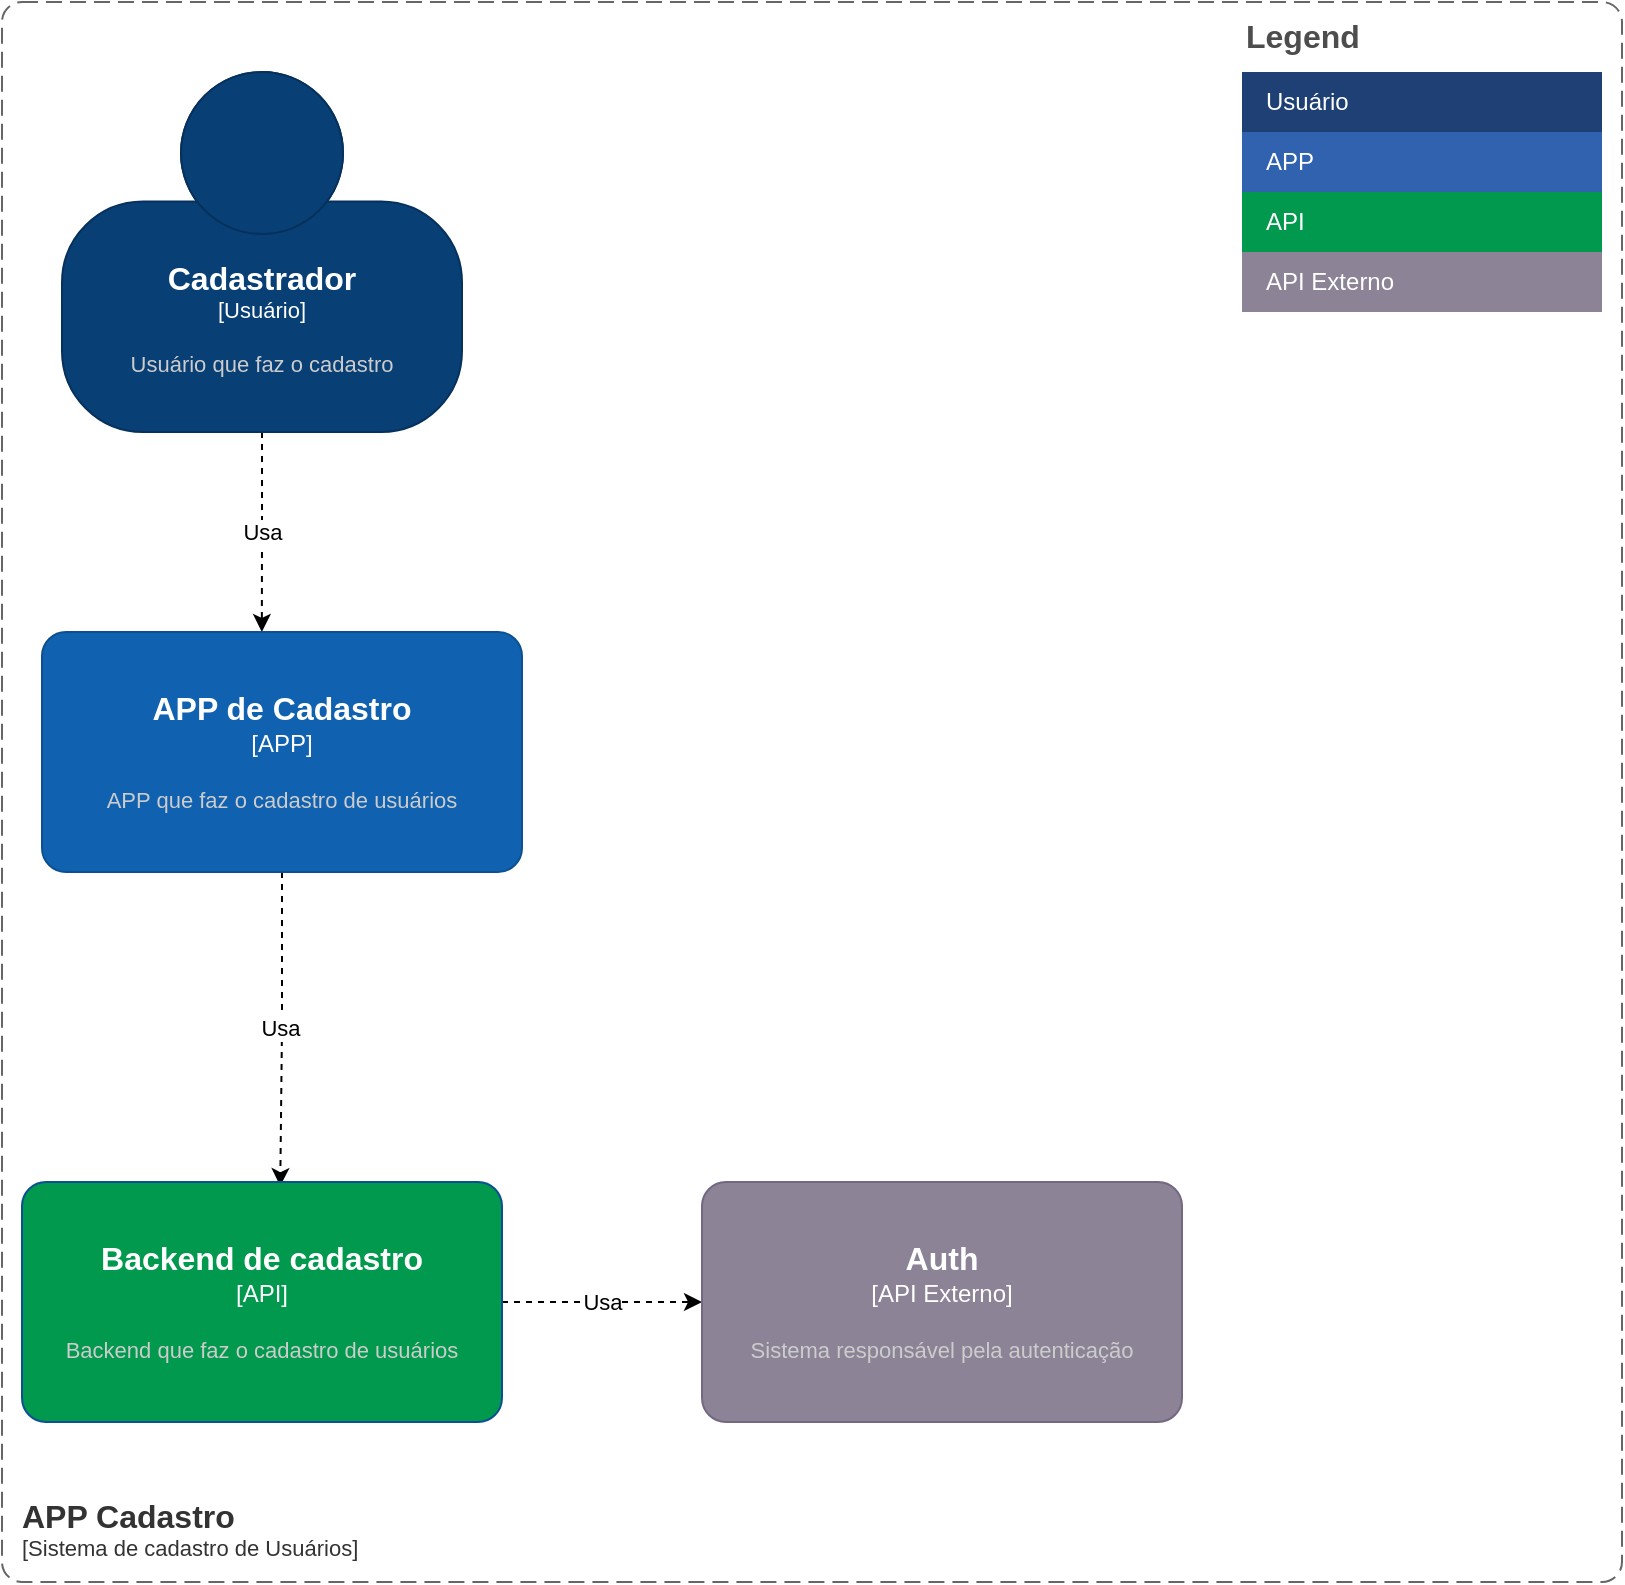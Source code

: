 <mxfile version="20.5.1" type="github" pages="2">
  <diagram id="x3iggXKKfHa0o-v9A4J0" name="Contexto">
    <mxGraphModel dx="1422" dy="762" grid="1" gridSize="10" guides="1" tooltips="1" connect="1" arrows="1" fold="1" page="1" pageScale="1" pageWidth="827" pageHeight="1169" math="0" shadow="0">
      <root>
        <mxCell id="0" />
        <mxCell id="1" parent="0" />
        <mxCell id="AZWZhea8ymXTmiy13c7B-30" value="Usa" style="edgeStyle=orthogonalEdgeStyle;rounded=0;orthogonalLoop=1;jettySize=auto;html=1;entryX=0.458;entryY=0;entryDx=0;entryDy=0;entryPerimeter=0;dashed=1;" edge="1" parent="1" source="AZWZhea8ymXTmiy13c7B-1" target="AZWZhea8ymXTmiy13c7B-10">
          <mxGeometry relative="1" as="geometry" />
        </mxCell>
        <object placeholders="1" c4Name="Cadastrador" c4Type="Usuário" c4Description="Usuário que faz o cadastro" label="&lt;font style=&quot;font-size: 16px&quot;&gt;&lt;b&gt;%c4Name%&lt;/b&gt;&lt;/font&gt;&lt;div&gt;[%c4Type%]&lt;/div&gt;&lt;br&gt;&lt;div&gt;&lt;font style=&quot;font-size: 11px&quot;&gt;&lt;font color=&quot;#cccccc&quot;&gt;%c4Description%&lt;/font&gt;&lt;/div&gt;" id="AZWZhea8ymXTmiy13c7B-1">
          <mxCell style="html=1;fontSize=11;dashed=0;whiteSpace=wrap;fillColor=#083F75;strokeColor=#06315C;fontColor=#ffffff;shape=mxgraph.c4.person2;align=center;metaEdit=1;points=[[0.5,0,0],[1,0.5,0],[1,0.75,0],[0.75,1,0],[0.5,1,0],[0.25,1,0],[0,0.75,0],[0,0.5,0]];resizable=0;" vertex="1" parent="1">
            <mxGeometry x="40" y="45" width="200" height="180" as="geometry" />
          </mxCell>
        </object>
        <mxCell id="AZWZhea8ymXTmiy13c7B-31" value="Usa" style="edgeStyle=orthogonalEdgeStyle;rounded=0;orthogonalLoop=1;jettySize=auto;html=1;entryX=0.538;entryY=0.017;entryDx=0;entryDy=0;entryPerimeter=0;dashed=1;" edge="1" parent="1" source="AZWZhea8ymXTmiy13c7B-10" target="AZWZhea8ymXTmiy13c7B-28">
          <mxGeometry relative="1" as="geometry" />
        </mxCell>
        <object placeholders="1" c4Name="APP de Cadastro" c4Type="APP" c4Description="APP que faz o cadastro de usuários" label="&lt;font style=&quot;font-size: 16px&quot;&gt;&lt;b&gt;%c4Name%&lt;/b&gt;&lt;/font&gt;&lt;div&gt;[%c4Type%]&lt;/div&gt;&lt;br&gt;&lt;div&gt;&lt;font style=&quot;font-size: 11px&quot;&gt;&lt;font color=&quot;#cccccc&quot;&gt;%c4Description%&lt;/font&gt;&lt;/div&gt;" id="AZWZhea8ymXTmiy13c7B-10">
          <mxCell style="rounded=1;whiteSpace=wrap;html=1;labelBackgroundColor=none;fillColor=#1061B0;fontColor=#ffffff;align=center;arcSize=10;strokeColor=#0D5091;metaEdit=1;resizable=0;points=[[0.25,0,0],[0.5,0,0],[0.75,0,0],[1,0.25,0],[1,0.5,0],[1,0.75,0],[0.75,1,0],[0.5,1,0],[0.25,1,0],[0,0.75,0],[0,0.5,0],[0,0.25,0]];" vertex="1" parent="1">
            <mxGeometry x="30" y="325" width="240" height="120" as="geometry" />
          </mxCell>
        </object>
        <mxCell id="AZWZhea8ymXTmiy13c7B-19" value="Legend" style="align=left;fontSize=16;fontStyle=1;strokeColor=none;fillColor=none;fontColor=#4D4D4D;spacingTop=-8;resizable=0;" vertex="1" parent="1">
          <mxGeometry x="630" y="15" width="180" height="30" as="geometry" />
        </mxCell>
        <mxCell id="AZWZhea8ymXTmiy13c7B-20" value="" style="shape=table;html=1;whiteSpace=wrap;startSize=0;container=1;collapsible=0;childLayout=tableLayout;fillColor=none;align=left;spacingLeft=10;strokeColor=none;rounded=1;arcSize=11;fontColor=#FFFFFF;resizable=0;points=[[0.25,0,0],[0.5,0,0],[0.75,0,0],[1,0.25,0],[1,0.5,0],[1,0.75,0],[0.75,1,0],[0.5,1,0],[0.25,1,0],[0,0.75,0],[0,0.5,0],[0,0.25,0]];" vertex="1" parent="1">
          <mxGeometry x="630" y="45" width="180" height="120" as="geometry" />
        </mxCell>
        <mxCell id="AZWZhea8ymXTmiy13c7B-21" value="Usuário" style="shape=partialRectangle;html=1;whiteSpace=wrap;connectable=0;fillColor=#1E4074;top=0;left=0;bottom=0;right=0;overflow=hidden;pointerEvents=1;align=left;spacingLeft=10;strokeColor=none;fontColor=#FFFFFF;" vertex="1" parent="AZWZhea8ymXTmiy13c7B-20">
          <mxGeometry width="180" height="30" as="geometry" />
        </mxCell>
        <mxCell id="AZWZhea8ymXTmiy13c7B-22" value="APP" style="shape=partialRectangle;html=1;whiteSpace=wrap;connectable=0;fillColor=#3162AF;top=0;left=0;bottom=0;right=0;overflow=hidden;pointerEvents=1;align=left;spacingLeft=10;fontColor=#FFFFFF;" vertex="1" parent="AZWZhea8ymXTmiy13c7B-20">
          <mxGeometry y="30" width="180" height="30" as="geometry" />
        </mxCell>
        <mxCell id="AZWZhea8ymXTmiy13c7B-23" value="API" style="shape=partialRectangle;html=1;whiteSpace=wrap;connectable=0;fillColor=#00994D;top=0;left=0;bottom=0;right=0;overflow=hidden;pointerEvents=1;align=left;spacingLeft=10;fontColor=#FFFFFF;" vertex="1" parent="AZWZhea8ymXTmiy13c7B-20">
          <mxGeometry y="60" width="180" height="30" as="geometry" />
        </mxCell>
        <mxCell id="AZWZhea8ymXTmiy13c7B-24" value="API Externo" style="shape=partialRectangle;html=1;whiteSpace=wrap;connectable=0;fillColor=#8C8496;top=0;left=0;bottom=0;right=0;overflow=hidden;pointerEvents=1;align=left;spacingLeft=10;fontColor=#FFFFFF;" vertex="1" parent="AZWZhea8ymXTmiy13c7B-20">
          <mxGeometry y="90" width="180" height="30" as="geometry" />
        </mxCell>
        <mxCell id="AZWZhea8ymXTmiy13c7B-32" value="Usa" style="edgeStyle=orthogonalEdgeStyle;rounded=0;orthogonalLoop=1;jettySize=auto;html=1;entryX=0;entryY=0.5;entryDx=0;entryDy=0;entryPerimeter=0;dashed=1;" edge="1" parent="1" source="AZWZhea8ymXTmiy13c7B-28" target="AZWZhea8ymXTmiy13c7B-29">
          <mxGeometry relative="1" as="geometry" />
        </mxCell>
        <object placeholders="1" c4Name="Backend de cadastro" c4Type="API" c4Description="Backend que faz o cadastro de usuários" label="&lt;font style=&quot;font-size: 16px&quot;&gt;&lt;b&gt;%c4Name%&lt;/b&gt;&lt;/font&gt;&lt;div&gt;[%c4Type%]&lt;/div&gt;&lt;br&gt;&lt;div&gt;&lt;font style=&quot;font-size: 11px&quot;&gt;&lt;font color=&quot;#cccccc&quot;&gt;%c4Description%&lt;/font&gt;&lt;/div&gt;" link="data:page/id,EzPFwazEV87lKvHNVZG2" id="AZWZhea8ymXTmiy13c7B-28">
          <mxCell style="rounded=1;whiteSpace=wrap;html=1;labelBackgroundColor=none;fillColor=#00994D;fontColor=#ffffff;align=center;arcSize=10;strokeColor=#0D5091;metaEdit=1;resizable=0;points=[[0.25,0,0],[0.5,0,0],[0.75,0,0],[1,0.25,0],[1,0.5,0],[1,0.75,0],[0.75,1,0],[0.5,1,0],[0.25,1,0],[0,0.75,0],[0,0.5,0],[0,0.25,0]];" vertex="1" parent="1">
            <mxGeometry x="20" y="600" width="240" height="120" as="geometry" />
          </mxCell>
        </object>
        <object placeholders="1" c4Name="Auth" c4Type="API Externo" c4Description="Sistema responsável pela autenticação" label="&lt;font style=&quot;font-size: 16px&quot;&gt;&lt;b&gt;%c4Name%&lt;/b&gt;&lt;/font&gt;&lt;div&gt;[%c4Type%]&lt;/div&gt;&lt;br&gt;&lt;div&gt;&lt;font style=&quot;font-size: 11px&quot;&gt;&lt;font color=&quot;#cccccc&quot;&gt;%c4Description%&lt;/font&gt;&lt;/div&gt;" id="AZWZhea8ymXTmiy13c7B-29">
          <mxCell style="rounded=1;whiteSpace=wrap;html=1;labelBackgroundColor=none;fillColor=#8C8496;fontColor=#ffffff;align=center;arcSize=10;strokeColor=#736782;metaEdit=1;resizable=0;points=[[0.25,0,0],[0.5,0,0],[0.75,0,0],[1,0.25,0],[1,0.5,0],[1,0.75,0],[0.75,1,0],[0.5,1,0],[0.25,1,0],[0,0.75,0],[0,0.5,0],[0,0.25,0]];" vertex="1" parent="1">
            <mxGeometry x="360" y="600" width="240" height="120" as="geometry" />
          </mxCell>
        </object>
        <object placeholders="1" c4Name="APP Cadastro" c4Type="SystemScopeBoundary" c4Application="Sistema de cadastro de Usuários" label="&lt;font style=&quot;font-size: 16px&quot;&gt;&lt;b&gt;&lt;div style=&quot;text-align: left&quot;&gt;%c4Name%&lt;/div&gt;&lt;/b&gt;&lt;/font&gt;&lt;div style=&quot;text-align: left&quot;&gt;[%c4Application%]&lt;/div&gt;" id="AZWZhea8ymXTmiy13c7B-33">
          <mxCell style="rounded=1;fontSize=11;whiteSpace=wrap;html=1;dashed=1;arcSize=20;fillColor=none;strokeColor=#666666;fontColor=#333333;labelBackgroundColor=none;align=left;verticalAlign=bottom;labelBorderColor=none;spacingTop=0;spacing=10;dashPattern=8 4;metaEdit=1;rotatable=0;perimeter=rectanglePerimeter;noLabel=0;labelPadding=0;allowArrows=0;connectable=0;expand=0;recursiveResize=0;editable=1;pointerEvents=0;absoluteArcSize=1;points=[[0.25,0,0],[0.5,0,0],[0.75,0,0],[1,0.25,0],[1,0.5,0],[1,0.75,0],[0.75,1,0],[0.5,1,0],[0.25,1,0],[0,0.75,0],[0,0.5,0],[0,0.25,0]];" vertex="1" parent="1">
            <mxGeometry x="10" y="10" width="810" height="790" as="geometry" />
          </mxCell>
        </object>
      </root>
    </mxGraphModel>
  </diagram>
  <diagram id="EzPFwazEV87lKvHNVZG2" name="Container">
    <mxGraphModel dx="1422" dy="762" grid="1" gridSize="10" guides="1" tooltips="1" connect="1" arrows="1" fold="1" page="1" pageScale="1" pageWidth="827" pageHeight="1169" math="0" shadow="0">
      <root>
        <mxCell id="0" />
        <mxCell id="1" parent="0" />
        <object placeholders="1" c4Type="DB" c4Container="Container" c4Technology="Oracle" c4Description="Base de dados" label="&lt;font style=&quot;font-size: 16px&quot;&gt;&lt;b&gt;%c4Type%&lt;/b&gt;&lt;/font&gt;&lt;div&gt;[%c4Container%:&amp;nbsp;%c4Technology%]&lt;/div&gt;&lt;br&gt;&lt;div&gt;&lt;font style=&quot;font-size: 11px&quot;&gt;&lt;font color=&quot;#E6E6E6&quot;&gt;%c4Description%&lt;/font&gt;&lt;/div&gt;" id="XDnesav1t9O4zwPMQ_8Q-1">
          <mxCell style="shape=cylinder3;size=15;whiteSpace=wrap;html=1;boundedLbl=1;rounded=0;labelBackgroundColor=none;fillColor=#6B6477;fontSize=12;fontColor=#ffffff;align=center;strokeColor=#0E7DAD;metaEdit=1;points=[[0.5,0,0],[1,0.25,0],[1,0.5,0],[1,0.75,0],[0.5,1,0],[0,0.75,0],[0,0.5,0],[0,0.25,0]];resizable=0;" vertex="1" parent="1">
            <mxGeometry x="10" y="360" width="240" height="120" as="geometry" />
          </mxCell>
        </object>
        <mxCell id="XDnesav1t9O4zwPMQ_8Q-11" value="Spring Data" style="edgeStyle=orthogonalEdgeStyle;rounded=0;orthogonalLoop=1;jettySize=auto;html=1;dashed=1;entryX=1;entryY=0.417;entryDx=0;entryDy=0;entryPerimeter=0;" edge="1" parent="1" source="XDnesav1t9O4zwPMQ_8Q-2" target="XDnesav1t9O4zwPMQ_8Q-1">
          <mxGeometry relative="1" as="geometry" />
        </mxCell>
        <mxCell id="XDnesav1t9O4zwPMQ_8Q-12" value="HTTP REST" style="edgeStyle=orthogonalEdgeStyle;rounded=0;orthogonalLoop=1;jettySize=auto;html=1;dashed=1;" edge="1" parent="1" source="XDnesav1t9O4zwPMQ_8Q-2" target="XDnesav1t9O4zwPMQ_8Q-6">
          <mxGeometry relative="1" as="geometry" />
        </mxCell>
        <object placeholders="1" c4Name="API de cadastro de usuários" c4Type="Container" c4Technology="SpringBoot" c4Description="API de interface" label="&lt;font style=&quot;font-size: 16px&quot;&gt;&lt;b&gt;%c4Name%&lt;/b&gt;&lt;/font&gt;&lt;div&gt;[%c4Type%: %c4Technology%]&lt;/div&gt;&lt;br&gt;&lt;div&gt;&lt;font style=&quot;font-size: 11px&quot;&gt;&lt;font color=&quot;#E6E6E6&quot;&gt;%c4Description%&lt;/font&gt;&lt;/div&gt;" id="XDnesav1t9O4zwPMQ_8Q-2">
          <mxCell style="rounded=1;whiteSpace=wrap;html=1;fontSize=11;labelBackgroundColor=none;fillColor=#52A2D8;fontColor=#ffffff;align=center;arcSize=10;strokeColor=#0E7DAD;metaEdit=1;resizable=0;points=[[0.25,0,0],[0.5,0,0],[0.75,0,0],[1,0.25,0],[1,0.5,0],[1,0.75,0],[0.75,1,0],[0.5,1,0],[0.25,1,0],[0,0.75,0],[0,0.5,0],[0,0.25,0]];" vertex="1" parent="1">
            <mxGeometry x="470" y="350" width="240" height="120" as="geometry" />
          </mxCell>
        </object>
        <mxCell id="uQsVJtuFfE89Qh1iwo6T-9" value="Acessa" style="edgeStyle=orthogonalEdgeStyle;rounded=0;orthogonalLoop=1;jettySize=auto;html=1;entryX=0.004;entryY=0.438;entryDx=0;entryDy=0;entryPerimeter=0;dashed=1;" edge="1" parent="1" source="XDnesav1t9O4zwPMQ_8Q-3" target="XDnesav1t9O4zwPMQ_8Q-4">
          <mxGeometry relative="1" as="geometry" />
        </mxCell>
        <object placeholders="1" c4Name="Cadastrador" c4Type="Usuário" c4Description="Pessoa que faz o cadastro de usuários" label="&lt;font style=&quot;font-size: 16px&quot;&gt;&lt;b&gt;%c4Name%&lt;/b&gt;&lt;/font&gt;&lt;div&gt;[%c4Type%]&lt;/div&gt;&lt;br&gt;&lt;div&gt;&lt;font style=&quot;font-size: 11px&quot;&gt;&lt;font color=&quot;#cccccc&quot;&gt;%c4Description%&lt;/font&gt;&lt;/div&gt;" id="XDnesav1t9O4zwPMQ_8Q-3">
          <mxCell style="html=1;fontSize=11;dashed=0;whiteSpace=wrap;fillColor=#083F75;strokeColor=#06315C;fontColor=#ffffff;shape=mxgraph.c4.person2;align=center;metaEdit=1;points=[[0.5,0,0],[1,0.5,0],[1,0.75,0],[0.75,1,0],[0.5,1,0],[0.25,1,0],[0,0.75,0],[0,0.5,0]];resizable=0;" vertex="1" parent="1">
            <mxGeometry x="10" y="60" width="200" height="180" as="geometry" />
          </mxCell>
        </object>
        <mxCell id="XDnesav1t9O4zwPMQ_8Q-8" value="HTTP REST" style="edgeStyle=orthogonalEdgeStyle;rounded=0;orthogonalLoop=1;jettySize=auto;html=1;entryX=0.5;entryY=0;entryDx=0;entryDy=0;entryPerimeter=0;dashed=1;" edge="1" parent="1" source="XDnesav1t9O4zwPMQ_8Q-4" target="XDnesav1t9O4zwPMQ_8Q-2">
          <mxGeometry relative="1" as="geometry" />
        </mxCell>
        <object placeholders="1" c4Type="APP de Cadastro de Usuários" c4Container="Container" c4Technology="Android Nativo" c4Description="APP que faz o cadastro" label="&lt;font style=&quot;font-size: 16px&quot;&gt;&lt;b&gt;%c4Type%&lt;/b&gt;&lt;/font&gt;&lt;div&gt;[%c4Container%:&amp;nbsp;%c4Technology%]&lt;/div&gt;&lt;br&gt;&lt;div&gt;&lt;font style=&quot;font-size: 11px&quot;&gt;&lt;font color=&quot;#E6E6E6&quot;&gt;%c4Description%&lt;/font&gt;&lt;/div&gt;" id="XDnesav1t9O4zwPMQ_8Q-4">
          <mxCell style="shape=mxgraph.c4.webBrowserContainer2;whiteSpace=wrap;html=1;boundedLbl=1;rounded=0;labelBackgroundColor=none;strokeColor=#118ACD;fillColor=#3162AF;strokeColor=#118ACD;strokeColor2=#0E7DAD;fontSize=12;fontColor=#ffffff;align=center;metaEdit=1;points=[[0.5,0,0],[1,0.25,0],[1,0.5,0],[1,0.75,0],[0.5,1,0],[0,0.75,0],[0,0.5,0],[0,0.25,0]];resizable=0;" vertex="1" parent="1">
            <mxGeometry x="470" y="80" width="240" height="160" as="geometry" />
          </mxCell>
        </object>
        <object placeholders="1" c4Name="API de Autenticação" c4Type="Container" c4Technology="SpringBoot" c4Description="API de Oauth" label="&lt;font style=&quot;font-size: 16px&quot;&gt;&lt;b&gt;%c4Name%&lt;/b&gt;&lt;/font&gt;&lt;div&gt;[%c4Type%: %c4Technology%]&lt;/div&gt;&lt;br&gt;&lt;div&gt;&lt;font style=&quot;font-size: 11px&quot;&gt;&lt;font color=&quot;#E6E6E6&quot;&gt;%c4Description%&lt;/font&gt;&lt;/div&gt;" id="XDnesav1t9O4zwPMQ_8Q-6">
          <mxCell style="rounded=1;whiteSpace=wrap;html=1;fontSize=11;labelBackgroundColor=none;fillColor=#7CBEF1;fontColor=#ffffff;align=center;arcSize=10;strokeColor=#0E7DAD;metaEdit=1;resizable=0;points=[[0.25,0,0],[0.5,0,0],[0.75,0,0],[1,0.25,0],[1,0.5,0],[1,0.75,0],[0.75,1,0],[0.5,1,0],[0.25,1,0],[0,0.75,0],[0,0.5,0],[0,0.25,0]];" vertex="1" parent="1">
            <mxGeometry x="470" y="570" width="240" height="120" as="geometry" />
          </mxCell>
        </object>
        <mxCell id="uQsVJtuFfE89Qh1iwo6T-1" value="Legend" style="align=left;fontSize=16;fontStyle=1;strokeColor=none;fillColor=none;fontColor=#4D4D4D;spacingTop=-8;resizable=0;" vertex="1" parent="1">
          <mxGeometry x="780" y="10" width="180" height="30" as="geometry" />
        </mxCell>
        <mxCell id="uQsVJtuFfE89Qh1iwo6T-2" value="" style="shape=table;html=1;whiteSpace=wrap;startSize=0;container=1;collapsible=0;childLayout=tableLayout;fillColor=none;align=left;spacingLeft=10;strokeColor=none;rounded=1;arcSize=11;fontColor=#FFFFFF;resizable=0;points=[[0.25,0,0],[0.5,0,0],[0.75,0,0],[1,0.25,0],[1,0.5,0],[1,0.75,0],[0.75,1,0],[0.5,1,0],[0.25,1,0],[0,0.75,0],[0,0.5,0],[0,0.25,0]];" vertex="1" parent="1">
          <mxGeometry x="780" y="40" width="180" height="150" as="geometry" />
        </mxCell>
        <mxCell id="uQsVJtuFfE89Qh1iwo6T-3" value="Usuário" style="shape=partialRectangle;html=1;whiteSpace=wrap;connectable=0;fillColor=#1E4074;top=0;left=0;bottom=0;right=0;overflow=hidden;pointerEvents=1;align=left;spacingLeft=10;strokeColor=none;fontColor=#FFFFFF;" vertex="1" parent="uQsVJtuFfE89Qh1iwo6T-2">
          <mxGeometry width="180" height="30" as="geometry" />
        </mxCell>
        <mxCell id="uQsVJtuFfE89Qh1iwo6T-4" value="APP" style="shape=partialRectangle;html=1;whiteSpace=wrap;connectable=0;fillColor=#3162AF;top=0;left=0;bottom=0;right=0;overflow=hidden;pointerEvents=1;align=left;spacingLeft=10;fontColor=#FFFFFF;" vertex="1" parent="uQsVJtuFfE89Qh1iwo6T-2">
          <mxGeometry y="30" width="180" height="30" as="geometry" />
        </mxCell>
        <mxCell id="uQsVJtuFfE89Qh1iwo6T-5" value="API" style="shape=partialRectangle;html=1;whiteSpace=wrap;connectable=0;fillColor=#52A2D8;top=0;left=0;bottom=0;right=0;overflow=hidden;pointerEvents=1;align=left;spacingLeft=10;fontColor=#FFFFFF;" vertex="1" parent="uQsVJtuFfE89Qh1iwo6T-2">
          <mxGeometry y="60" width="180" height="30" as="geometry" />
        </mxCell>
        <mxCell id="uQsVJtuFfE89Qh1iwo6T-6" value="API Externa" style="shape=partialRectangle;html=1;whiteSpace=wrap;connectable=0;fillColor=#7CBEF1;top=0;left=0;bottom=0;right=0;overflow=hidden;pointerEvents=1;align=left;spacingLeft=10;fontColor=#FFFFFF;" vertex="1" parent="uQsVJtuFfE89Qh1iwo6T-2">
          <mxGeometry y="90" width="180" height="30" as="geometry" />
        </mxCell>
        <mxCell id="uQsVJtuFfE89Qh1iwo6T-7" value="DB" style="shape=partialRectangle;html=1;whiteSpace=wrap;connectable=0;fillColor=#6B6477;top=0;left=0;bottom=0;right=0;overflow=hidden;pointerEvents=1;align=left;spacingLeft=10;fontColor=#FFFFFF;" vertex="1" parent="uQsVJtuFfE89Qh1iwo6T-2">
          <mxGeometry y="120" width="180" height="30" as="geometry" />
        </mxCell>
      </root>
    </mxGraphModel>
  </diagram>
</mxfile>
